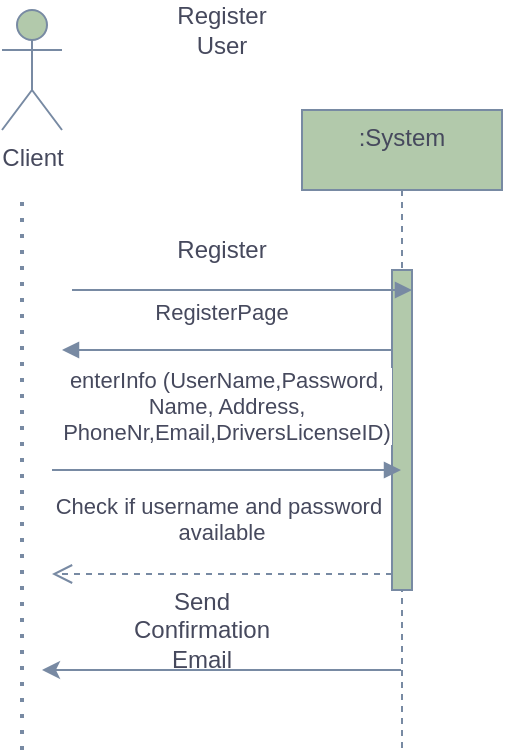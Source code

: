 <mxfile version="13.7.9" type="embed" pages="2"><diagram id="kgpKYQtTHZ0yAKxKKP6v" name="Page-1"><mxGraphModel dx="1384" dy="737" grid="0" gridSize="10" guides="1" tooltips="1" connect="1" arrows="1" fold="1" page="0" pageScale="1" pageWidth="850" pageHeight="1100" math="0" shadow="0"><root><mxCell id="0"/><mxCell id="1" parent="0"/><mxCell id="3nuBFxr9cyL0pnOWT2aG-5" value=":System&#10;" style="shape=umlLifeline;perimeter=lifelinePerimeter;container=1;collapsible=0;recursiveResize=0;rounded=0;shadow=0;strokeWidth=1;fillColor=#B2C9AB;strokeColor=#788AA3;fontColor=#46495D;" parent="1" vertex="1"><mxGeometry x="300" y="80" width="100" height="320" as="geometry"/></mxCell><mxCell id="3nuBFxr9cyL0pnOWT2aG-6" value="" style="points=[];perimeter=orthogonalPerimeter;rounded=0;shadow=0;strokeWidth=1;fillColor=#B2C9AB;strokeColor=#788AA3;fontColor=#46495D;" parent="3nuBFxr9cyL0pnOWT2aG-5" vertex="1"><mxGeometry x="45" y="80" width="10" height="160" as="geometry"/></mxCell><mxCell id="3nuBFxr9cyL0pnOWT2aG-7" value="Check if username and password &#10;available" style="verticalAlign=bottom;endArrow=open;dashed=1;endSize=8;exitX=0;exitY=0.95;shadow=0;strokeWidth=1;strokeColor=#788AA3;fontColor=#46495D;" parent="1" source="3nuBFxr9cyL0pnOWT2aG-6" edge="1"><mxGeometry y="-12" relative="1" as="geometry"><mxPoint x="175" y="312.0" as="targetPoint"/><mxPoint as="offset"/></mxGeometry></mxCell><mxCell id="3nuBFxr9cyL0pnOWT2aG-8" value="enterInfo (UserName,Password,&#10;Name, Address,&#10;PhoneNr,Email,DriversLicenseID)" style="verticalAlign=bottom;endArrow=block;shadow=0;strokeWidth=1;strokeColor=#788AA3;fontColor=#46495D;" parent="1" target="3nuBFxr9cyL0pnOWT2aG-5" edge="1"><mxGeometry y="10" relative="1" as="geometry"><mxPoint x="175" y="260" as="sourcePoint"/><Array as="points"><mxPoint x="250" y="260"/><mxPoint x="300" y="260"/></Array><mxPoint as="offset"/></mxGeometry></mxCell><mxCell id="3nuBFxr9cyL0pnOWT2aG-9" value="RegisterPage" style="verticalAlign=bottom;endArrow=block;entryX=1;entryY=0;shadow=0;strokeWidth=1;strokeColor=#788AA3;fontColor=#46495D;" parent="1" source="3nuBFxr9cyL0pnOWT2aG-6" edge="1"><mxGeometry x="0.03" y="-10" relative="1" as="geometry"><mxPoint x="240" y="200" as="sourcePoint"/><mxPoint x="180" y="200" as="targetPoint"/><mxPoint as="offset"/></mxGeometry></mxCell><mxCell id="BwzSLycgrK5DvkaKQcVK-1" value="Client&lt;br&gt;" style="shape=umlActor;verticalLabelPosition=bottom;verticalAlign=top;html=1;outlineConnect=0;fillColor=#B2C9AB;strokeColor=#788AA3;fontColor=#46495D;" parent="1" vertex="1"><mxGeometry x="150" y="30" width="30" height="60" as="geometry"/></mxCell><mxCell id="BwzSLycgrK5DvkaKQcVK-2" value="" style="endArrow=none;dashed=1;html=1;dashPattern=1 3;strokeWidth=2;strokeColor=#788AA3;fontColor=#46495D;" parent="1" edge="1"><mxGeometry width="50" height="50" relative="1" as="geometry"><mxPoint x="160" y="400" as="sourcePoint"/><mxPoint x="160" y="120" as="targetPoint"/></mxGeometry></mxCell><mxCell id="BwzSLycgrK5DvkaKQcVK-3" value="Register User&lt;br&gt;" style="text;html=1;strokeColor=none;fillColor=none;align=center;verticalAlign=middle;whiteSpace=wrap;rounded=0;fontColor=#46495D;" parent="1" vertex="1"><mxGeometry x="240" y="30" width="40" height="20" as="geometry"/></mxCell><mxCell id="BwzSLycgrK5DvkaKQcVK-4" value="" style="verticalAlign=bottom;endArrow=block;entryX=0;entryY=0;shadow=0;strokeWidth=1;strokeColor=#788AA3;fontColor=#46495D;" parent="1" edge="1"><mxGeometry y="10" relative="1" as="geometry"><mxPoint x="185" y="170.0" as="sourcePoint"/><mxPoint x="355" y="170.0" as="targetPoint"/><mxPoint as="offset"/></mxGeometry></mxCell><mxCell id="BwzSLycgrK5DvkaKQcVK-5" value="Register" style="text;html=1;strokeColor=none;fillColor=none;align=center;verticalAlign=middle;whiteSpace=wrap;rounded=0;fontColor=#46495D;" parent="1" vertex="1"><mxGeometry x="240" y="140" width="40" height="20" as="geometry"/></mxCell><mxCell id="BwzSLycgrK5DvkaKQcVK-8" value="" style="endArrow=classic;html=1;strokeColor=#788AA3;fontColor=#46495D;" parent="1" source="3nuBFxr9cyL0pnOWT2aG-5" edge="1"><mxGeometry width="50" height="50" relative="1" as="geometry"><mxPoint x="330" y="340" as="sourcePoint"/><mxPoint x="170" y="360" as="targetPoint"/><Array as="points"><mxPoint x="250" y="360"/></Array></mxGeometry></mxCell><mxCell id="BwzSLycgrK5DvkaKQcVK-9" value="Send Confirmation Email&lt;br&gt;" style="text;html=1;strokeColor=none;fillColor=none;align=center;verticalAlign=middle;whiteSpace=wrap;rounded=0;fontColor=#46495D;" parent="1" vertex="1"><mxGeometry x="230" y="330" width="40" height="20" as="geometry"/></mxCell></root></mxGraphModel></diagram><diagram id="md3GC9L3mGIKZi-9WXKe" name="Page-2"><mxGraphModel dx="1384" dy="737" grid="0" gridSize="10" guides="1" tooltips="1" connect="1" arrows="1" fold="1" page="0" pageScale="1" pageWidth="850" pageHeight="1100" math="0" shadow="0"><root><mxCell id="X34RTKEfTDktOeaD_0X2-0"/><mxCell id="X34RTKEfTDktOeaD_0X2-1" parent="X34RTKEfTDktOeaD_0X2-0"/><mxCell id="WvdiGnnzsVd_D08l3NNb-0" value=":System&#10;" style="shape=umlLifeline;perimeter=lifelinePerimeter;container=1;collapsible=0;recursiveResize=0;rounded=0;shadow=0;strokeWidth=1;fillColor=#B2C9AB;strokeColor=#788AA3;fontColor=#46495D;" parent="X34RTKEfTDktOeaD_0X2-1" vertex="1"><mxGeometry x="300" y="80" width="100" height="280" as="geometry"/></mxCell><mxCell id="WvdiGnnzsVd_D08l3NNb-1" value="" style="points=[];perimeter=orthogonalPerimeter;rounded=0;shadow=0;strokeWidth=1;fillColor=#B2C9AB;strokeColor=#788AA3;fontColor=#46495D;" parent="WvdiGnnzsVd_D08l3NNb-0" vertex="1"><mxGeometry x="45" y="80" width="10" height="160" as="geometry"/></mxCell><mxCell id="WvdiGnnzsVd_D08l3NNb-2" value="Registration Success" style="verticalAlign=bottom;endArrow=open;dashed=1;endSize=8;shadow=0;strokeWidth=1;strokeColor=#788AA3;fontColor=#46495D;" parent="X34RTKEfTDktOeaD_0X2-1" source="WvdiGnnzsVd_D08l3NNb-0" edge="1"><mxGeometry y="-12" relative="1" as="geometry"><mxPoint x="170" y="220" as="targetPoint"/><mxPoint as="offset"/><Array as="points"><mxPoint x="320" y="220"/><mxPoint x="260" y="220"/><mxPoint x="240" y="220"/></Array></mxGeometry></mxCell><mxCell id="WvdiGnnzsVd_D08l3NNb-4" value="Register user" style="verticalAlign=bottom;endArrow=block;shadow=0;strokeWidth=1;strokeColor=#788AA3;fontColor=#46495D;" parent="X34RTKEfTDktOeaD_0X2-1" source="WvdiGnnzsVd_D08l3NNb-1" edge="1"><mxGeometry x="0.03" y="-10" relative="1" as="geometry"><mxPoint x="240" y="200" as="sourcePoint"/><mxPoint x="170" y="250" as="targetPoint"/><mxPoint as="offset"/><Array as="points"><mxPoint x="260" y="250"/></Array></mxGeometry></mxCell><mxCell id="WvdiGnnzsVd_D08l3NNb-5" value="Client&lt;br&gt;" style="shape=umlActor;verticalLabelPosition=bottom;verticalAlign=top;html=1;outlineConnect=0;fillColor=#B2C9AB;strokeColor=#788AA3;fontColor=#46495D;" parent="X34RTKEfTDktOeaD_0X2-1" vertex="1"><mxGeometry x="150" y="30" width="30" height="60" as="geometry"/></mxCell><mxCell id="WvdiGnnzsVd_D08l3NNb-6" value="" style="endArrow=none;dashed=1;html=1;dashPattern=1 3;strokeWidth=2;strokeColor=#788AA3;fontColor=#46495D;" parent="X34RTKEfTDktOeaD_0X2-1" edge="1"><mxGeometry width="50" height="50" relative="1" as="geometry"><mxPoint x="160" y="360" as="sourcePoint"/><mxPoint x="160" y="120" as="targetPoint"/></mxGeometry></mxCell><mxCell id="WvdiGnnzsVd_D08l3NNb-7" value="Confirm Email" style="text;html=1;strokeColor=none;fillColor=none;align=center;verticalAlign=middle;whiteSpace=wrap;rounded=0;fontColor=#46495D;" parent="X34RTKEfTDktOeaD_0X2-1" vertex="1"><mxGeometry x="240" y="30" width="40" height="20" as="geometry"/></mxCell><mxCell id="WvdiGnnzsVd_D08l3NNb-8" value="" style="verticalAlign=bottom;endArrow=block;entryX=0;entryY=0;shadow=0;strokeWidth=1;strokeColor=#788AA3;fontColor=#46495D;" parent="X34RTKEfTDktOeaD_0X2-1" edge="1"><mxGeometry y="10" relative="1" as="geometry"><mxPoint x="170" y="170" as="sourcePoint"/><mxPoint x="355" y="170.0" as="targetPoint"/><mxPoint as="offset"/></mxGeometry></mxCell><mxCell id="WvdiGnnzsVd_D08l3NNb-9" value="pressConfirmationButton" style="text;html=1;strokeColor=none;fillColor=none;align=center;verticalAlign=middle;whiteSpace=wrap;rounded=0;fontColor=#46495D;" parent="X34RTKEfTDktOeaD_0X2-1" vertex="1"><mxGeometry x="240" y="140" width="40" height="20" as="geometry"/></mxCell></root></mxGraphModel></diagram></mxfile>